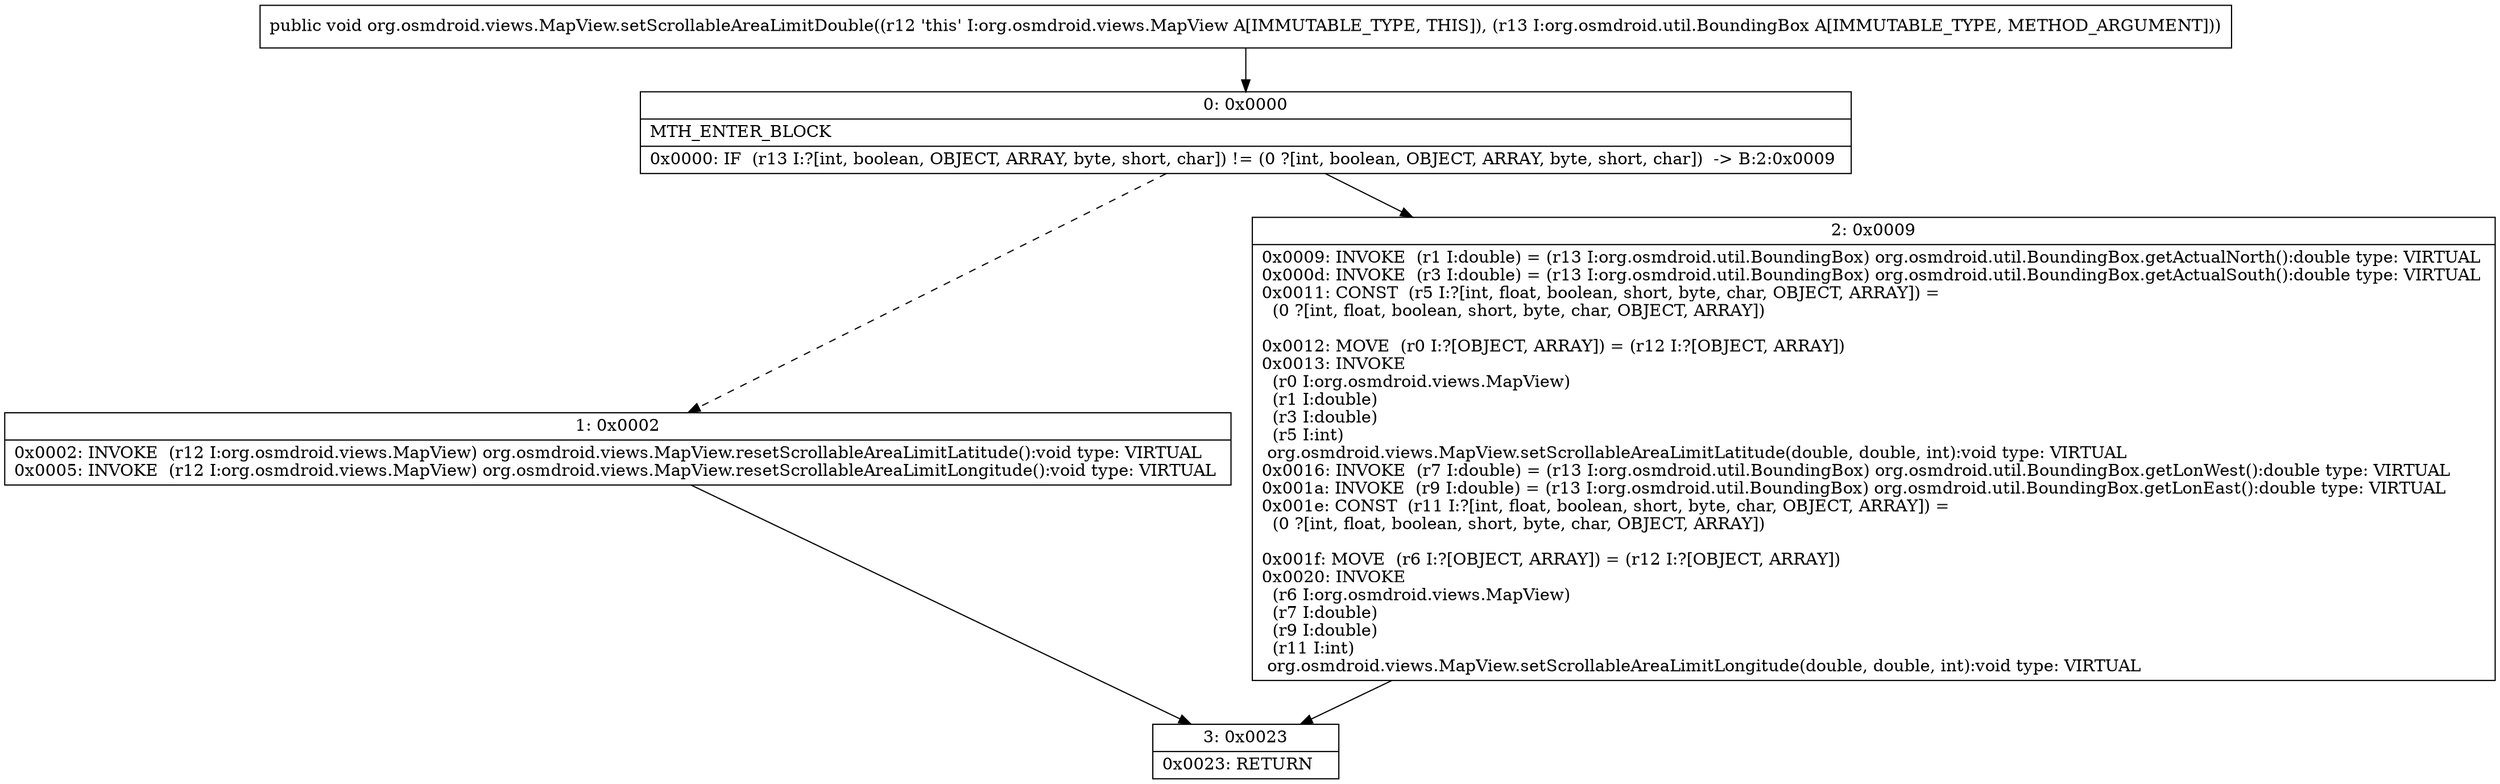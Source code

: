 digraph "CFG fororg.osmdroid.views.MapView.setScrollableAreaLimitDouble(Lorg\/osmdroid\/util\/BoundingBox;)V" {
Node_0 [shape=record,label="{0\:\ 0x0000|MTH_ENTER_BLOCK\l|0x0000: IF  (r13 I:?[int, boolean, OBJECT, ARRAY, byte, short, char]) != (0 ?[int, boolean, OBJECT, ARRAY, byte, short, char])  \-\> B:2:0x0009 \l}"];
Node_1 [shape=record,label="{1\:\ 0x0002|0x0002: INVOKE  (r12 I:org.osmdroid.views.MapView) org.osmdroid.views.MapView.resetScrollableAreaLimitLatitude():void type: VIRTUAL \l0x0005: INVOKE  (r12 I:org.osmdroid.views.MapView) org.osmdroid.views.MapView.resetScrollableAreaLimitLongitude():void type: VIRTUAL \l}"];
Node_2 [shape=record,label="{2\:\ 0x0009|0x0009: INVOKE  (r1 I:double) = (r13 I:org.osmdroid.util.BoundingBox) org.osmdroid.util.BoundingBox.getActualNorth():double type: VIRTUAL \l0x000d: INVOKE  (r3 I:double) = (r13 I:org.osmdroid.util.BoundingBox) org.osmdroid.util.BoundingBox.getActualSouth():double type: VIRTUAL \l0x0011: CONST  (r5 I:?[int, float, boolean, short, byte, char, OBJECT, ARRAY]) = \l  (0 ?[int, float, boolean, short, byte, char, OBJECT, ARRAY])\l \l0x0012: MOVE  (r0 I:?[OBJECT, ARRAY]) = (r12 I:?[OBJECT, ARRAY]) \l0x0013: INVOKE  \l  (r0 I:org.osmdroid.views.MapView)\l  (r1 I:double)\l  (r3 I:double)\l  (r5 I:int)\l org.osmdroid.views.MapView.setScrollableAreaLimitLatitude(double, double, int):void type: VIRTUAL \l0x0016: INVOKE  (r7 I:double) = (r13 I:org.osmdroid.util.BoundingBox) org.osmdroid.util.BoundingBox.getLonWest():double type: VIRTUAL \l0x001a: INVOKE  (r9 I:double) = (r13 I:org.osmdroid.util.BoundingBox) org.osmdroid.util.BoundingBox.getLonEast():double type: VIRTUAL \l0x001e: CONST  (r11 I:?[int, float, boolean, short, byte, char, OBJECT, ARRAY]) = \l  (0 ?[int, float, boolean, short, byte, char, OBJECT, ARRAY])\l \l0x001f: MOVE  (r6 I:?[OBJECT, ARRAY]) = (r12 I:?[OBJECT, ARRAY]) \l0x0020: INVOKE  \l  (r6 I:org.osmdroid.views.MapView)\l  (r7 I:double)\l  (r9 I:double)\l  (r11 I:int)\l org.osmdroid.views.MapView.setScrollableAreaLimitLongitude(double, double, int):void type: VIRTUAL \l}"];
Node_3 [shape=record,label="{3\:\ 0x0023|0x0023: RETURN   \l}"];
MethodNode[shape=record,label="{public void org.osmdroid.views.MapView.setScrollableAreaLimitDouble((r12 'this' I:org.osmdroid.views.MapView A[IMMUTABLE_TYPE, THIS]), (r13 I:org.osmdroid.util.BoundingBox A[IMMUTABLE_TYPE, METHOD_ARGUMENT])) }"];
MethodNode -> Node_0;
Node_0 -> Node_1[style=dashed];
Node_0 -> Node_2;
Node_1 -> Node_3;
Node_2 -> Node_3;
}

